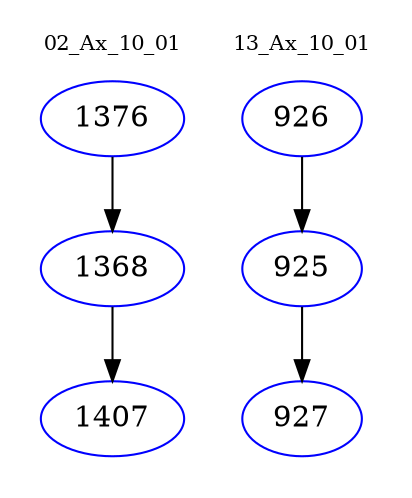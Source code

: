 digraph{
subgraph cluster_0 {
color = white
label = "02_Ax_10_01";
fontsize=10;
T0_1376 [label="1376", color="blue"]
T0_1376 -> T0_1368 [color="black"]
T0_1368 [label="1368", color="blue"]
T0_1368 -> T0_1407 [color="black"]
T0_1407 [label="1407", color="blue"]
}
subgraph cluster_1 {
color = white
label = "13_Ax_10_01";
fontsize=10;
T1_926 [label="926", color="blue"]
T1_926 -> T1_925 [color="black"]
T1_925 [label="925", color="blue"]
T1_925 -> T1_927 [color="black"]
T1_927 [label="927", color="blue"]
}
}

